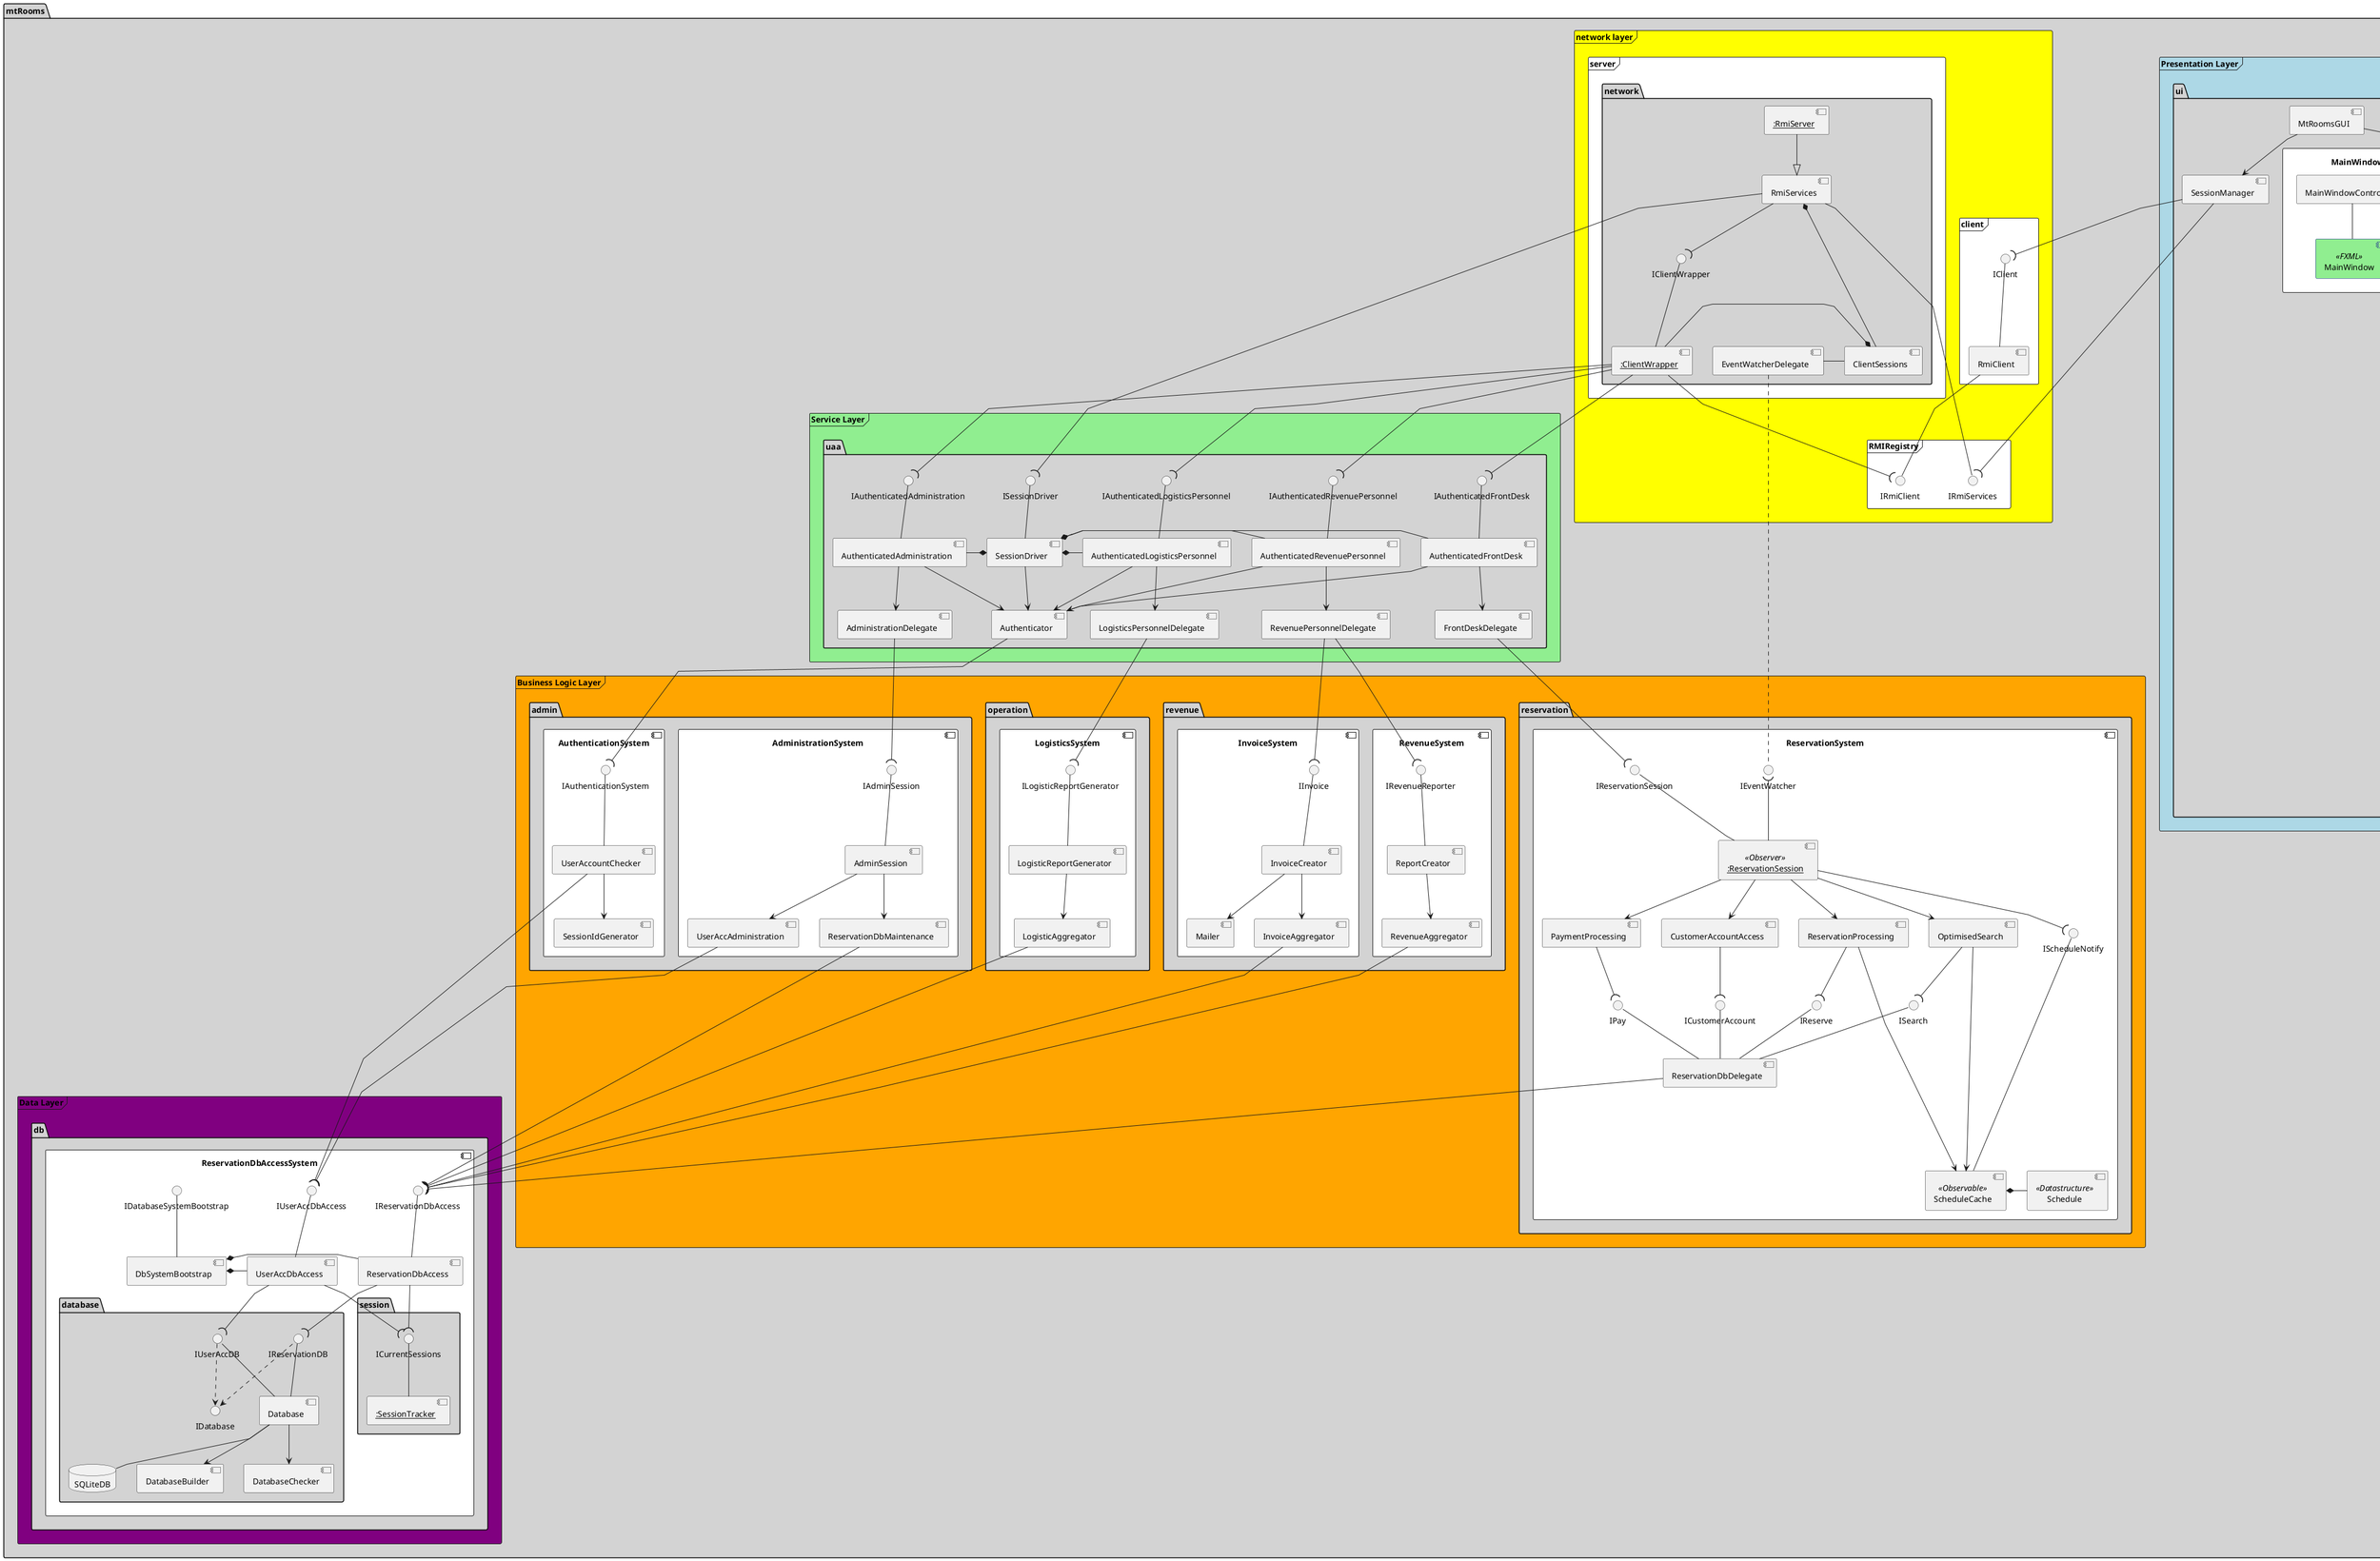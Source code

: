 @startuml

'skinparam linetype ortho
skinparam linetype polyline
'skinparam monochrome true

skinparam package {
    backgroundColor lightgrey
}

skinparam component {
	BackgroundColor<<FXML>> LightGreen
	ArrowColor<<FXML>> DarkBlue
	BorderColor<<FXML>> DarkBlue
}


package mtRooms {
    frame "Presentation Layer" #lightblue {
        package "ui" {
            component MtRoomsGUI
            component SessionManager

            component MainWindow #white {
                component MainWindowController
                component MainWindow <<FXML>> as MainWindowView

                MainWindowController -- MainWindowView
            }

            component LoginPane #white {
                component LoginController
                component LoginView <<FXML>> as LoginView

                LoginController -- LoginView
            }


            component FrontDeskPane #white {
                IFrontDeskController -- [FrontDeskController]
                IReservationView -- [ReservationView]
                IPaymentView -- [PaymentView]

                FrontDeskController --( IReservationView
                FrontDeskController --( IPaymentView
            }

            component AdministrationPane #white {
                IAdminViewController -- [AdminViewController]
                IUserAccountView -- [UserAccountView]
                ICustomerAccountView -- [CustomerAccountView]

                AdminViewController --( IUserAccountView
                AdminViewController --( ICustomerAccountView
            }

            component LogisticsPane #white {
                ILogisticsViewController -- [LogisticsViewController]
                ILogisticsReportView -- [LogisticsReportView]

                LogisticsViewController --( ILogisticsReportView
            }

            component RevenuePane #white {
                IRevenueViewController -- [RevenueViewController]
                IInvoiceView -- [InvoiceView]
                IRevenueReportView -- [RevenueReportView]

                RevenueViewController --( IInvoiceView
                RevenueViewController --( IRevenueReportView
            }

            MtRoomsGUI --> SessionManager

            MtRoomsGUI -down-> MainWindow
            MainWindow *-down- LoginPane
            MainWindow *--down- FrontDeskPane
            MainWindow *--down-- AdministrationPane
            MainWindow *--down-- LogisticsPane
            MainWindow *--down-- RevenuePane

        }
    }

    frame "network layer" #yellow {
        frame "client" #white {
            IClient -- [RmiClient]
        }

        frame RMIRegistry as RMIRegistry #white {
            interface IRmiServices
            interface IRmiClient
        }

        frame "server" #white {
            package "network" {
                [<u>:ClientWrapper] as ClientWrapper
                [<u>:RmiServer] as RmiServer
                component RmiServices
                component ClientSessions
                component EventWatcherDelegate
                IClientWrapper -- ClientWrapper

                RmiServices --( IClientWrapper
                RmiServer --|> RmiServices
                ClientWrapper -* ClientSessions
                EventWatcherDelegate - ClientSessions
            }

        }

        ClientWrapper --( IRmiClient
        RmiServices *-- ClientSessions
'        RmiClient --( IRmiServices
        RmiClient -- IRmiClient
        IRmiServices -- RmiServices
    }

    frame "Service Layer" #lightgreen {
        package "uaa" {
            ISessionDriver -- [SessionDriver]
            [Authenticator]
            [FrontDeskDelegate]
            IAuthenticatedFrontDesk -- [AuthenticatedFrontDesk]
            [AdministrationDelegate]
            IAuthenticatedAdministration -- [AuthenticatedAdministration]
            [RevenuePersonnelDelegate]
            IAuthenticatedRevenuePersonnel -- [AuthenticatedRevenuePersonnel]
            [LogisticsPersonnelDelegate]
            IAuthenticatedLogisticsPersonnel -- [AuthenticatedLogisticsPersonnel]

            AuthenticatedFrontDesk --> Authenticator
            AuthenticatedFrontDesk --> FrontDeskDelegate
            SessionDriver --> Authenticator
            AuthenticatedAdministration --> Authenticator
            AuthenticatedAdministration --> AdministrationDelegate
            AuthenticatedLogisticsPersonnel --> Authenticator
            AuthenticatedLogisticsPersonnel --> LogisticsPersonnelDelegate
            AuthenticatedRevenuePersonnel --> Authenticator
            AuthenticatedRevenuePersonnel --> RevenuePersonnelDelegate

            SessionDriver *- AuthenticatedFrontDesk
            SessionDriver *- AuthenticatedAdministration
            SessionDriver *- AuthenticatedRevenuePersonnel
            SessionDriver *- AuthenticatedLogisticsPersonnel
        }
    }

    frame "Business Logic Layer" #orange {
        package "reservation" {
            component ReservationSystem #white {
                interface IEventWatcher
                interface IReservationSession
                interface ICustomerAccount
                interface IPay
                interface IReserve
                interface ISearch
                interface IScheduleNotify
                component [<u>:ReservationSession] <<Observer>> as ReservationSession
                component [ScheduleCache] <<Observable>> as ScheduleCache
                component [Schedule] <<Datastructure>> as Schedule
                component OptimisedSearch
                component ReservationProcessing
                component PaymentProcessing
                component CustomerAccountAccess
                component ReservationDbDelegate

                IReservationSession -- ReservationSession
                IPay -- ReservationDbDelegate
                IReserve -- ReservationDbDelegate
                ISearch -- ReservationDbDelegate
                ICustomerAccount -- ReservationDbDelegate
                IScheduleNotify ---- ScheduleCache

                ScheduleCache *- Schedule
                ReservationSession -up-( IEventWatcher
                ReservationSession --> OptimisedSearch
                ReservationSession --> PaymentProcessing
                ReservationSession --> ReservationProcessing
                ReservationSession --> CustomerAccountAccess
                OptimisedSearch --> ScheduleCache
                ReservationSession --( IScheduleNotify
                ReservationProcessing --> ScheduleCache

                OptimisedSearch --( ISearch
                ReservationProcessing  --( IReserve
                CustomerAccountAccess   --( ICustomerAccount
                PaymentProcessing --( IPay
            }
        }

        package "revenue" {
            component RevenueSystem #white {
                IRevenueReporter -- [ReportCreator]
                [RevenueAggregator]

                ReportCreator --> RevenueAggregator
            }

            component InvoiceSystem #white {
                IInvoice -- [InvoiceCreator]
                [InvoiceAggregator]
                [Mailer]

                InvoiceCreator --> InvoiceAggregator
                InvoiceCreator --> Mailer
            }
        }

        package "operation" {
            component LogisticsSystem #white {
                interface ILogisticReportGenerator
                component LogisticReportGenerator
                component LogisticAggregator

                ILogisticReportGenerator -- LogisticReportGenerator
                LogisticReportGenerator --> LogisticAggregator
            }
        }

        package "admin" {
            component AdministrationSystem #white {
                interface IAdminSession
                component AdminSession
                component UserAccAdministration
                component ReservationDbMaintenance

                IAdminSession -- AdminSession
                AdminSession --> UserAccAdministration
                AdminSession --> ReservationDbMaintenance
            }

            component AuthenticationSystem #white {
                interface IAuthenticationSystem
                component UserAccountChecker
                component SessionIdGenerator

                IAuthenticationSystem -- UserAccountChecker
                UserAccountChecker --> SessionIdGenerator
            }
        }
    }

    frame "Data Layer" #purple {
        package "db" {
            component ReservationDbAccessSystem #white {
                package "database" {
                    database SQLiteDB as DB
                    IReservationDB -- [Database]
                    IUserAccDB -- [Database]
                    IReservationDB ..> IDatabase
                    IUserAccDB ..> IDatabase
                    [DatabaseBuilder]
                    [DatabaseChecker]

                    [Database] -down- DB
                    [Database] --> DatabaseBuilder
                    [Database] --> DatabaseChecker
                }
                package "session" {
                    [<u>:SessionTracker] as SessionTracker
                    ICurrentSessions -- [SessionTracker]
                }

                IReservationDbAccess -- [ReservationDbAccess]
                IUserAccDbAccess -- [UserAccDbAccess]
                IDatabaseSystemBootstrap -- [DbSystemBootstrap]

                DbSystemBootstrap *-left- ReservationDbAccess
                DbSystemBootstrap *-right- UserAccDbAccess
                ReservationDbAccess --( ICurrentSessions
                ReservationDbAccess --( IReservationDB
                UserAccDbAccess --( IUserAccDB
                UserAccDbAccess --( ICurrentSessions
            }
        }
    }

    '##-------------------------------##
    '## Presentation to Network Layer ##
    '##-------------------------------##
    SessionManager --( IRmiServices
    SessionManager --( IClient
'    ReservationView --( IAuthenticatedFrontDesk
'    PaymentView --( IAuthenticatedFrontDesk
'
'    UserAccountView --( IAuthenticatedAdministration
'    CustomerAccountView --( IAuthenticatedAdministration
'
'    LogisticsReportView --( IAuthenticatedLogisticsPersonnel
'
'    InvoiceView --( IAuthenticatedRevenuePersonnel
'    RevenueReportView --( IAuthenticatedRevenuePersonnel

    '##--------------------------##
    '## Network to Service Layer ##
    '##--------------------------##

    RmiServices -down-( ISessionDriver
    ClientWrapper -down-( IAuthenticatedFrontDesk
    ClientWrapper -down-( IAuthenticatedAdministration
    ClientWrapper -down-( IAuthenticatedRevenuePersonnel
    ClientWrapper -down-( IAuthenticatedLogisticsPersonnel
    EventWatcherDelegate .. IEventWatcher

    '##---------------------------------##
    '## Service to Business Logic Layer ##
    '##---------------------------------##
    AdministrationDelegate --( IAdminSession

    Authenticator --( IAuthenticationSystem

    FrontDeskDelegate --( IReservationSession

    RevenuePersonnelDelegate --( IRevenueReporter
    RevenuePersonnelDelegate --( IInvoice

    LogisticsPersonnelDelegate --( ILogisticReportGenerator

    '##------------------------------##
    '## Business Logic to Data Layer ##
    '##------------------------------##
    UserAccountChecker --( IUserAccDbAccess

    UserAccAdministration --( IUserAccDbAccess
    ReservationDbMaintenance --( IReservationDbAccess

    ReservationDbDelegate --( IReservationDbAccess

    LogisticAggregator --( IReservationDbAccess
    InvoiceAggregator --( IReservationDbAccess
    RevenueAggregator --( IReservationDbAccess
}

@enduml